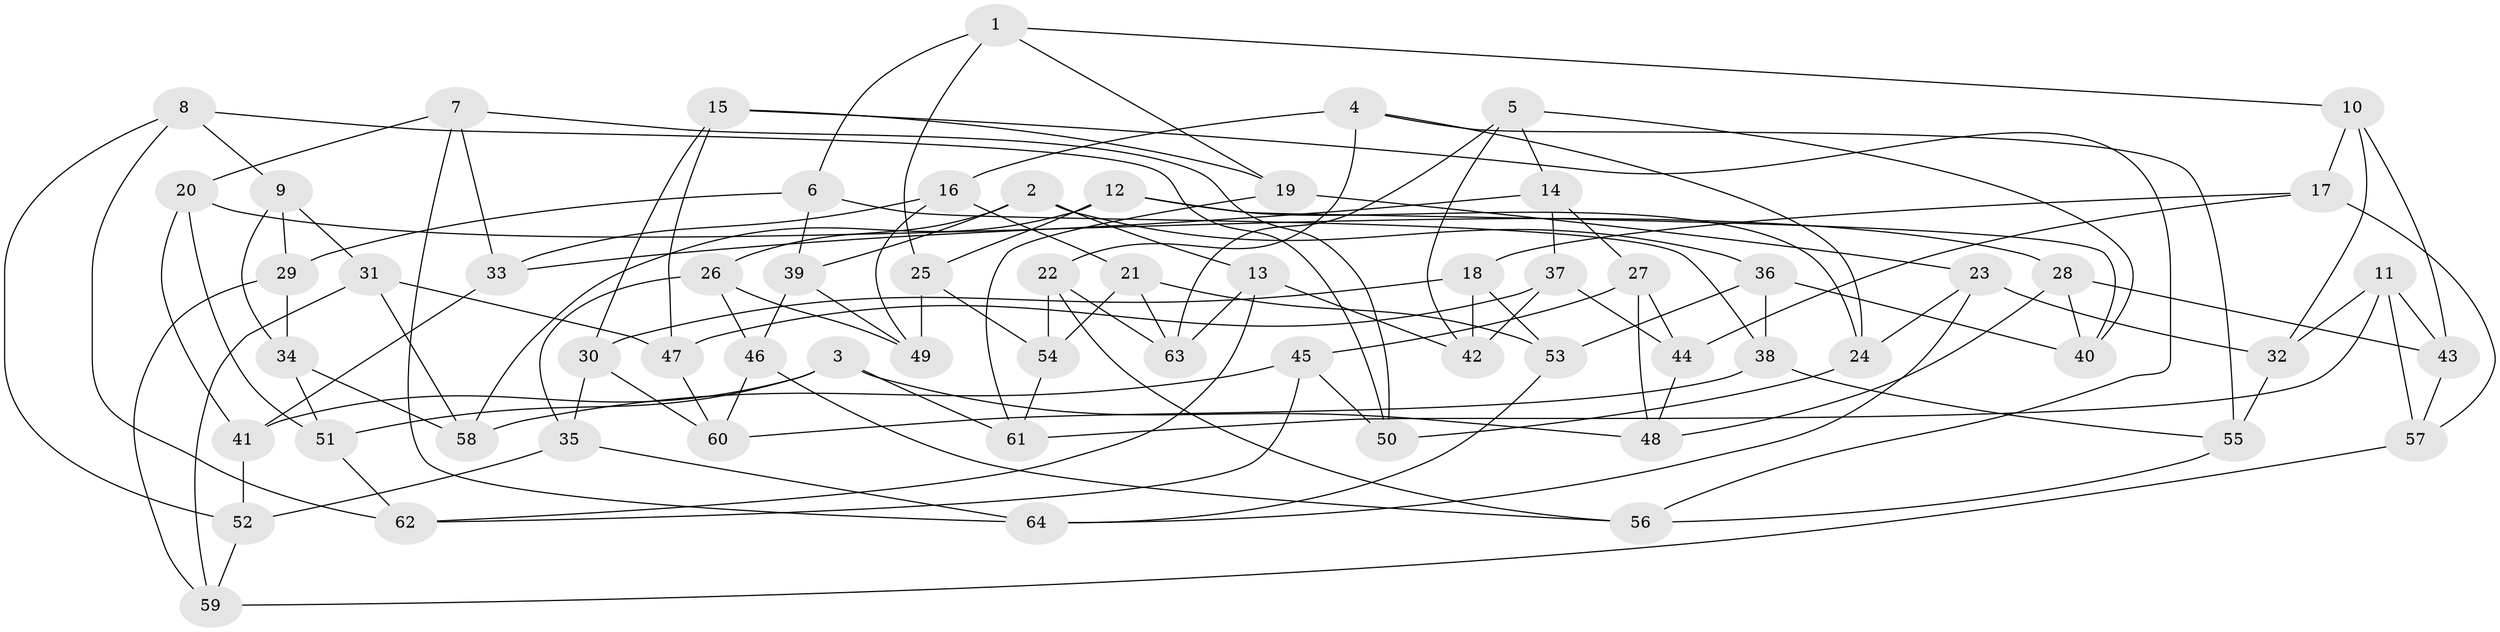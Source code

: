 // Generated by graph-tools (version 1.1) at 2025/02/03/09/25 03:02:58]
// undirected, 64 vertices, 128 edges
graph export_dot {
graph [start="1"]
  node [color=gray90,style=filled];
  1;
  2;
  3;
  4;
  5;
  6;
  7;
  8;
  9;
  10;
  11;
  12;
  13;
  14;
  15;
  16;
  17;
  18;
  19;
  20;
  21;
  22;
  23;
  24;
  25;
  26;
  27;
  28;
  29;
  30;
  31;
  32;
  33;
  34;
  35;
  36;
  37;
  38;
  39;
  40;
  41;
  42;
  43;
  44;
  45;
  46;
  47;
  48;
  49;
  50;
  51;
  52;
  53;
  54;
  55;
  56;
  57;
  58;
  59;
  60;
  61;
  62;
  63;
  64;
  1 -- 25;
  1 -- 10;
  1 -- 19;
  1 -- 6;
  2 -- 13;
  2 -- 39;
  2 -- 26;
  2 -- 36;
  3 -- 48;
  3 -- 61;
  3 -- 41;
  3 -- 51;
  4 -- 16;
  4 -- 55;
  4 -- 22;
  4 -- 24;
  5 -- 42;
  5 -- 63;
  5 -- 40;
  5 -- 14;
  6 -- 39;
  6 -- 29;
  6 -- 38;
  7 -- 64;
  7 -- 33;
  7 -- 20;
  7 -- 50;
  8 -- 50;
  8 -- 62;
  8 -- 52;
  8 -- 9;
  9 -- 34;
  9 -- 31;
  9 -- 29;
  10 -- 43;
  10 -- 32;
  10 -- 17;
  11 -- 43;
  11 -- 57;
  11 -- 61;
  11 -- 32;
  12 -- 25;
  12 -- 24;
  12 -- 58;
  12 -- 40;
  13 -- 63;
  13 -- 42;
  13 -- 62;
  14 -- 33;
  14 -- 27;
  14 -- 37;
  15 -- 30;
  15 -- 47;
  15 -- 56;
  15 -- 19;
  16 -- 21;
  16 -- 33;
  16 -- 49;
  17 -- 44;
  17 -- 57;
  17 -- 18;
  18 -- 30;
  18 -- 42;
  18 -- 53;
  19 -- 23;
  19 -- 61;
  20 -- 51;
  20 -- 28;
  20 -- 41;
  21 -- 63;
  21 -- 54;
  21 -- 53;
  22 -- 63;
  22 -- 54;
  22 -- 56;
  23 -- 24;
  23 -- 32;
  23 -- 64;
  24 -- 50;
  25 -- 54;
  25 -- 49;
  26 -- 35;
  26 -- 49;
  26 -- 46;
  27 -- 45;
  27 -- 44;
  27 -- 48;
  28 -- 40;
  28 -- 48;
  28 -- 43;
  29 -- 34;
  29 -- 59;
  30 -- 60;
  30 -- 35;
  31 -- 58;
  31 -- 59;
  31 -- 47;
  32 -- 55;
  33 -- 41;
  34 -- 58;
  34 -- 51;
  35 -- 52;
  35 -- 64;
  36 -- 40;
  36 -- 53;
  36 -- 38;
  37 -- 47;
  37 -- 42;
  37 -- 44;
  38 -- 60;
  38 -- 55;
  39 -- 49;
  39 -- 46;
  41 -- 52;
  43 -- 57;
  44 -- 48;
  45 -- 62;
  45 -- 58;
  45 -- 50;
  46 -- 56;
  46 -- 60;
  47 -- 60;
  51 -- 62;
  52 -- 59;
  53 -- 64;
  54 -- 61;
  55 -- 56;
  57 -- 59;
}
